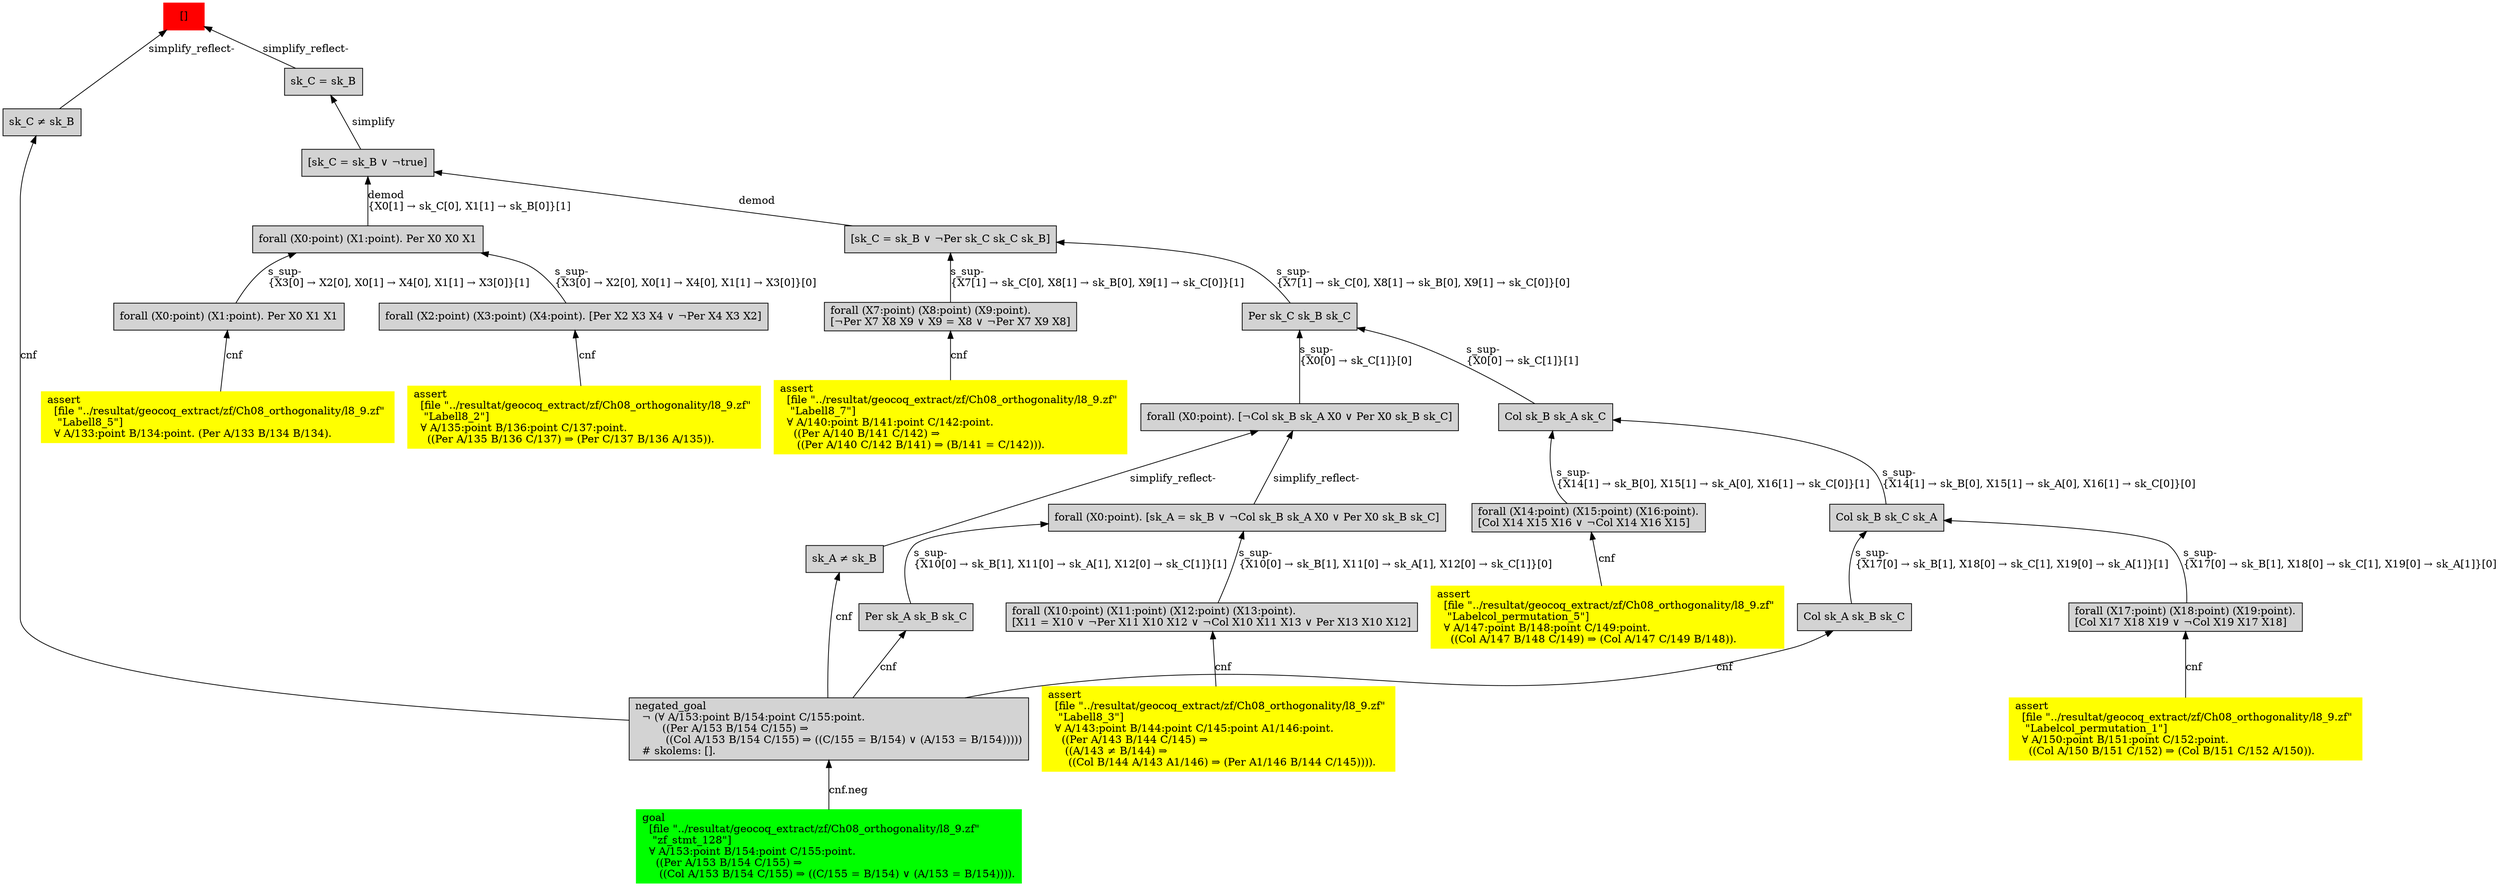 digraph "unsat_graph" {
  vertex_0 [color=red, label="[]", shape=box, style=filled];
  vertex_0 -> vertex_1 [label="simplify_reflect-", dir="back"];
  vertex_1 [shape=box, label="sk_C ≠ sk_B\l", style=filled];
  vertex_1 -> vertex_2 [label="cnf", dir="back"];
  vertex_2 [shape=box, label="negated_goal\l  ¬ (∀ A/153:point B/154:point C/155:point.\l        ((Per A/153 B/154 C/155) ⇒\l         ((Col A/153 B/154 C/155) ⇒ ((C/155 = B/154) ∨ (A/153 = B/154)))))\l  # skolems: [].\l", style=filled];
  vertex_2 -> vertex_3 [label="cnf.neg", dir="back"];
  vertex_3 [color=green, shape=box, label="goal\l  [file \"../resultat/geocoq_extract/zf/Ch08_orthogonality/l8_9.zf\" \l   \"zf_stmt_128\"]\l  ∀ A/153:point B/154:point C/155:point.\l    ((Per A/153 B/154 C/155) ⇒\l     ((Col A/153 B/154 C/155) ⇒ ((C/155 = B/154) ∨ (A/153 = B/154)))).\l", style=filled];
  vertex_0 -> vertex_4 [label="simplify_reflect-", dir="back"];
  vertex_4 [shape=box, label="sk_C = sk_B\l", style=filled];
  vertex_4 -> vertex_5 [label="simplify", dir="back"];
  vertex_5 [shape=box, label="[sk_C = sk_B ∨ ¬true]\l", style=filled];
  vertex_5 -> vertex_6 [label="demod\l\{X0[1] → sk_C[0], X1[1] → sk_B[0]\}[1]\l", dir="back"];
  vertex_6 [shape=box, label="forall (X0:point) (X1:point). Per X0 X0 X1\l", style=filled];
  vertex_6 -> vertex_7 [label="s_sup-\l\{X3[0] → X2[0], X0[1] → X4[0], X1[1] → X3[0]\}[0]\l", dir="back"];
  vertex_7 [shape=box, label="forall (X2:point) (X3:point) (X4:point). [Per X2 X3 X4 ∨ ¬Per X4 X3 X2]\l", style=filled];
  vertex_7 -> vertex_8 [label="cnf", dir="back"];
  vertex_8 [color=yellow, shape=box, label="assert\l  [file \"../resultat/geocoq_extract/zf/Ch08_orthogonality/l8_9.zf\" \l   \"Labell8_2\"]\l  ∀ A/135:point B/136:point C/137:point.\l    ((Per A/135 B/136 C/137) ⇒ (Per C/137 B/136 A/135)).\l", style=filled];
  vertex_6 -> vertex_9 [label="s_sup-\l\{X3[0] → X2[0], X0[1] → X4[0], X1[1] → X3[0]\}[1]\l", dir="back"];
  vertex_9 [shape=box, label="forall (X0:point) (X1:point). Per X0 X1 X1\l", style=filled];
  vertex_9 -> vertex_10 [label="cnf", dir="back"];
  vertex_10 [color=yellow, shape=box, label="assert\l  [file \"../resultat/geocoq_extract/zf/Ch08_orthogonality/l8_9.zf\" \l   \"Labell8_5\"]\l  ∀ A/133:point B/134:point. (Per A/133 B/134 B/134).\l", style=filled];
  vertex_5 -> vertex_11 [label="demod", dir="back"];
  vertex_11 [shape=box, label="[sk_C = sk_B ∨ ¬Per sk_C sk_C sk_B]\l", style=filled];
  vertex_11 -> vertex_12 [label="s_sup-\l\{X7[1] → sk_C[0], X8[1] → sk_B[0], X9[1] → sk_C[0]\}[1]\l", dir="back"];
  vertex_12 [shape=box, label="forall (X7:point) (X8:point) (X9:point).\l[¬Per X7 X8 X9 ∨ X9 = X8 ∨ ¬Per X7 X9 X8]\l", style=filled];
  vertex_12 -> vertex_13 [label="cnf", dir="back"];
  vertex_13 [color=yellow, shape=box, label="assert\l  [file \"../resultat/geocoq_extract/zf/Ch08_orthogonality/l8_9.zf\" \l   \"Labell8_7\"]\l  ∀ A/140:point B/141:point C/142:point.\l    ((Per A/140 B/141 C/142) ⇒\l     ((Per A/140 C/142 B/141) ⇒ (B/141 = C/142))).\l", style=filled];
  vertex_11 -> vertex_14 [label="s_sup-\l\{X7[1] → sk_C[0], X8[1] → sk_B[0], X9[1] → sk_C[0]\}[0]\l", dir="back"];
  vertex_14 [shape=box, label="Per sk_C sk_B sk_C\l", style=filled];
  vertex_14 -> vertex_15 [label="s_sup-\l\{X0[0] → sk_C[1]\}[0]\l", dir="back"];
  vertex_15 [shape=box, label="forall (X0:point). [¬Col sk_B sk_A X0 ∨ Per X0 sk_B sk_C]\l", style=filled];
  vertex_15 -> vertex_16 [label="simplify_reflect-", dir="back"];
  vertex_16 [shape=box, label="sk_A ≠ sk_B\l", style=filled];
  vertex_16 -> vertex_2 [label="cnf", dir="back"];
  vertex_15 -> vertex_17 [label="simplify_reflect-", dir="back"];
  vertex_17 [shape=box, label="forall (X0:point). [sk_A = sk_B ∨ ¬Col sk_B sk_A X0 ∨ Per X0 sk_B sk_C]\l", style=filled];
  vertex_17 -> vertex_18 [label="s_sup-\l\{X10[0] → sk_B[1], X11[0] → sk_A[1], X12[0] → sk_C[1]\}[0]\l", dir="back"];
  vertex_18 [shape=box, label="forall (X10:point) (X11:point) (X12:point) (X13:point).\l[X11 = X10 ∨ ¬Per X11 X10 X12 ∨ ¬Col X10 X11 X13 ∨ Per X13 X10 X12]\l", style=filled];
  vertex_18 -> vertex_19 [label="cnf", dir="back"];
  vertex_19 [color=yellow, shape=box, label="assert\l  [file \"../resultat/geocoq_extract/zf/Ch08_orthogonality/l8_9.zf\" \l   \"Labell8_3\"]\l  ∀ A/143:point B/144:point C/145:point A1/146:point.\l    ((Per A/143 B/144 C/145) ⇒\l     ((A/143 ≠ B/144) ⇒\l      ((Col B/144 A/143 A1/146) ⇒ (Per A1/146 B/144 C/145)))).\l", style=filled];
  vertex_17 -> vertex_20 [label="s_sup-\l\{X10[0] → sk_B[1], X11[0] → sk_A[1], X12[0] → sk_C[1]\}[1]\l", dir="back"];
  vertex_20 [shape=box, label="Per sk_A sk_B sk_C\l", style=filled];
  vertex_20 -> vertex_2 [label="cnf", dir="back"];
  vertex_14 -> vertex_21 [label="s_sup-\l\{X0[0] → sk_C[1]\}[1]\l", dir="back"];
  vertex_21 [shape=box, label="Col sk_B sk_A sk_C\l", style=filled];
  vertex_21 -> vertex_22 [label="s_sup-\l\{X14[1] → sk_B[0], X15[1] → sk_A[0], X16[1] → sk_C[0]\}[1]\l", dir="back"];
  vertex_22 [shape=box, label="forall (X14:point) (X15:point) (X16:point).\l[Col X14 X15 X16 ∨ ¬Col X14 X16 X15]\l", style=filled];
  vertex_22 -> vertex_23 [label="cnf", dir="back"];
  vertex_23 [color=yellow, shape=box, label="assert\l  [file \"../resultat/geocoq_extract/zf/Ch08_orthogonality/l8_9.zf\" \l   \"Labelcol_permutation_5\"]\l  ∀ A/147:point B/148:point C/149:point.\l    ((Col A/147 B/148 C/149) ⇒ (Col A/147 C/149 B/148)).\l", style=filled];
  vertex_21 -> vertex_24 [label="s_sup-\l\{X14[1] → sk_B[0], X15[1] → sk_A[0], X16[1] → sk_C[0]\}[0]\l", dir="back"];
  vertex_24 [shape=box, label="Col sk_B sk_C sk_A\l", style=filled];
  vertex_24 -> vertex_25 [label="s_sup-\l\{X17[0] → sk_B[1], X18[0] → sk_C[1], X19[0] → sk_A[1]\}[0]\l", dir="back"];
  vertex_25 [shape=box, label="forall (X17:point) (X18:point) (X19:point).\l[Col X17 X18 X19 ∨ ¬Col X19 X17 X18]\l", style=filled];
  vertex_25 -> vertex_26 [label="cnf", dir="back"];
  vertex_26 [color=yellow, shape=box, label="assert\l  [file \"../resultat/geocoq_extract/zf/Ch08_orthogonality/l8_9.zf\" \l   \"Labelcol_permutation_1\"]\l  ∀ A/150:point B/151:point C/152:point.\l    ((Col A/150 B/151 C/152) ⇒ (Col B/151 C/152 A/150)).\l", style=filled];
  vertex_24 -> vertex_27 [label="s_sup-\l\{X17[0] → sk_B[1], X18[0] → sk_C[1], X19[0] → sk_A[1]\}[1]\l", dir="back"];
  vertex_27 [shape=box, label="Col sk_A sk_B sk_C\l", style=filled];
  vertex_27 -> vertex_2 [label="cnf", dir="back"];
  }


